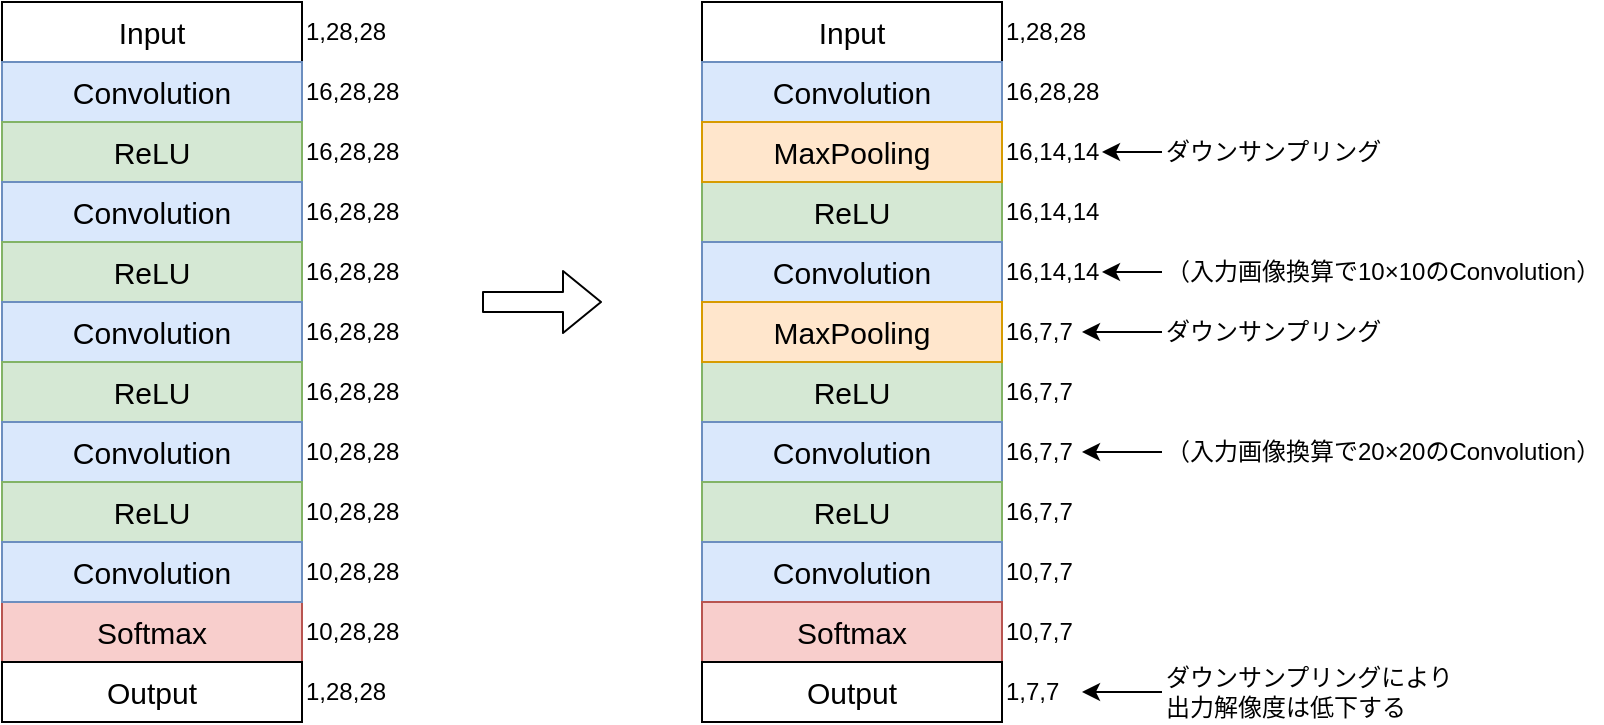 <mxfile version="12.2.4" pages="1"><diagram id="sh39ZoqUtAO_2IHgTW94" name="Page-1"><mxGraphModel dx="1089" dy="434" grid="1" gridSize="10" guides="1" tooltips="1" connect="1" arrows="1" fold="1" page="1" pageScale="1" pageWidth="827" pageHeight="1169" math="0" shadow="0"><root><mxCell id="0"/><mxCell id="1" parent="0"/><mxCell id="2" value="&lt;font style=&quot;font-size: 15px&quot;&gt;Input&lt;/font&gt;" style="rounded=0;whiteSpace=wrap;html=1;" parent="1" vertex="1"><mxGeometry x="40" y="40" width="150" height="30" as="geometry"/></mxCell><mxCell id="3" value="&lt;font style=&quot;font-size: 15px&quot;&gt;Convolution&lt;/font&gt;" style="rounded=0;whiteSpace=wrap;html=1;fillColor=#dae8fc;strokeColor=#6c8ebf;" parent="1" vertex="1"><mxGeometry x="40" y="70" width="150" height="30" as="geometry"/></mxCell><mxCell id="4" value="&lt;font style=&quot;font-size: 15px&quot;&gt;ReLU&lt;/font&gt;" style="rounded=0;whiteSpace=wrap;html=1;fillColor=#d5e8d4;strokeColor=#82b366;" parent="1" vertex="1"><mxGeometry x="40" y="100" width="150" height="30" as="geometry"/></mxCell><mxCell id="5" value="&lt;font style=&quot;font-size: 15px&quot;&gt;Convolution&lt;/font&gt;" style="rounded=0;whiteSpace=wrap;html=1;fillColor=#dae8fc;strokeColor=#6c8ebf;" parent="1" vertex="1"><mxGeometry x="40" y="130" width="150" height="30" as="geometry"/></mxCell><mxCell id="6" value="&lt;font style=&quot;font-size: 15px&quot;&gt;ReLU&lt;/font&gt;" style="rounded=0;whiteSpace=wrap;html=1;fillColor=#d5e8d4;strokeColor=#82b366;" parent="1" vertex="1"><mxGeometry x="40" y="160" width="150" height="30" as="geometry"/></mxCell><mxCell id="7" value="&lt;font style=&quot;font-size: 15px&quot;&gt;Convolution&lt;/font&gt;" style="rounded=0;whiteSpace=wrap;html=1;fillColor=#dae8fc;strokeColor=#6c8ebf;" parent="1" vertex="1"><mxGeometry x="40" y="190" width="150" height="30" as="geometry"/></mxCell><mxCell id="8" value="&lt;font style=&quot;font-size: 15px&quot;&gt;ReLU&lt;/font&gt;" style="rounded=0;whiteSpace=wrap;html=1;fillColor=#d5e8d4;strokeColor=#82b366;" parent="1" vertex="1"><mxGeometry x="40" y="220" width="150" height="30" as="geometry"/></mxCell><mxCell id="9" value="&lt;font style=&quot;font-size: 15px&quot;&gt;Convolution&lt;/font&gt;" style="rounded=0;whiteSpace=wrap;html=1;fillColor=#dae8fc;strokeColor=#6c8ebf;" parent="1" vertex="1"><mxGeometry x="40" y="250" width="150" height="30" as="geometry"/></mxCell><mxCell id="10" value="&lt;font style=&quot;font-size: 15px&quot;&gt;ReLU&lt;/font&gt;" style="rounded=0;whiteSpace=wrap;html=1;fillColor=#d5e8d4;strokeColor=#82b366;" parent="1" vertex="1"><mxGeometry x="40" y="280" width="150" height="30" as="geometry"/></mxCell><mxCell id="11" value="&lt;font style=&quot;font-size: 15px&quot;&gt;Softmax&lt;/font&gt;" style="rounded=0;whiteSpace=wrap;html=1;fillColor=#f8cecc;strokeColor=#b85450;" parent="1" vertex="1"><mxGeometry x="40" y="340" width="150" height="30" as="geometry"/></mxCell><mxCell id="12" value="&lt;font style=&quot;font-size: 15px&quot;&gt;Output&lt;/font&gt;" style="rounded=0;whiteSpace=wrap;html=1;" parent="1" vertex="1"><mxGeometry x="40" y="370" width="150" height="30" as="geometry"/></mxCell><mxCell id="13" value="&lt;font style=&quot;font-size: 15px&quot;&gt;Convolution&lt;/font&gt;" style="rounded=0;whiteSpace=wrap;html=1;fillColor=#dae8fc;strokeColor=#6c8ebf;" parent="1" vertex="1"><mxGeometry x="40" y="310" width="150" height="30" as="geometry"/></mxCell><mxCell id="14" value="1,28,28" style="text;html=1;strokeColor=none;fillColor=none;align=left;verticalAlign=middle;whiteSpace=wrap;rounded=0;" parent="1" vertex="1"><mxGeometry x="190" y="45" width="40" height="20" as="geometry"/></mxCell><mxCell id="15" value="16,28,28" style="text;html=1;strokeColor=none;fillColor=none;align=left;verticalAlign=middle;whiteSpace=wrap;rounded=0;" parent="1" vertex="1"><mxGeometry x="190" y="75" width="40" height="20" as="geometry"/></mxCell><mxCell id="16" value="16,28,28" style="text;html=1;strokeColor=none;fillColor=none;align=left;verticalAlign=middle;whiteSpace=wrap;rounded=0;" parent="1" vertex="1"><mxGeometry x="190" y="105" width="40" height="20" as="geometry"/></mxCell><mxCell id="17" value="16,28,28" style="text;html=1;strokeColor=none;fillColor=none;align=left;verticalAlign=middle;whiteSpace=wrap;rounded=0;" parent="1" vertex="1"><mxGeometry x="190" y="135" width="40" height="20" as="geometry"/></mxCell><mxCell id="18" value="16,28,28" style="text;html=1;strokeColor=none;fillColor=none;align=left;verticalAlign=middle;whiteSpace=wrap;rounded=0;" parent="1" vertex="1"><mxGeometry x="190" y="165" width="40" height="20" as="geometry"/></mxCell><mxCell id="19" value="16,28,28" style="text;html=1;strokeColor=none;fillColor=none;align=left;verticalAlign=middle;whiteSpace=wrap;rounded=0;" parent="1" vertex="1"><mxGeometry x="190" y="195" width="40" height="20" as="geometry"/></mxCell><mxCell id="20" value="16,28,28" style="text;html=1;strokeColor=none;fillColor=none;align=left;verticalAlign=middle;whiteSpace=wrap;rounded=0;" parent="1" vertex="1"><mxGeometry x="190" y="225" width="40" height="20" as="geometry"/></mxCell><mxCell id="21" value="10,28,28" style="text;html=1;strokeColor=none;fillColor=none;align=left;verticalAlign=middle;whiteSpace=wrap;rounded=0;" parent="1" vertex="1"><mxGeometry x="190" y="255" width="40" height="20" as="geometry"/></mxCell><mxCell id="22" value="10,28,28" style="text;html=1;strokeColor=none;fillColor=none;align=left;verticalAlign=middle;whiteSpace=wrap;rounded=0;" parent="1" vertex="1"><mxGeometry x="190" y="285" width="40" height="20" as="geometry"/></mxCell><mxCell id="23" value="10,28,28" style="text;html=1;strokeColor=none;fillColor=none;align=left;verticalAlign=middle;whiteSpace=wrap;rounded=0;" parent="1" vertex="1"><mxGeometry x="190" y="315" width="40" height="20" as="geometry"/></mxCell><mxCell id="24" value="10,28,28" style="text;html=1;strokeColor=none;fillColor=none;align=left;verticalAlign=middle;whiteSpace=wrap;rounded=0;" parent="1" vertex="1"><mxGeometry x="190" y="345" width="40" height="20" as="geometry"/></mxCell><mxCell id="25" value="1,28,28" style="text;html=1;strokeColor=none;fillColor=none;align=left;verticalAlign=middle;whiteSpace=wrap;rounded=0;" parent="1" vertex="1"><mxGeometry x="190" y="375" width="40" height="20" as="geometry"/></mxCell><mxCell id="26" value="" style="shape=flexArrow;endArrow=classic;html=1;" parent="1" edge="1"><mxGeometry width="50" height="50" relative="1" as="geometry"><mxPoint x="280" y="190" as="sourcePoint"/><mxPoint x="340" y="190" as="targetPoint"/></mxGeometry></mxCell><mxCell id="27" value="&lt;font style=&quot;font-size: 15px&quot;&gt;Input&lt;/font&gt;" style="rounded=0;whiteSpace=wrap;html=1;" parent="1" vertex="1"><mxGeometry x="390" y="40" width="150" height="30" as="geometry"/></mxCell><mxCell id="28" value="&lt;font style=&quot;font-size: 15px&quot;&gt;Convolution&lt;/font&gt;" style="rounded=0;whiteSpace=wrap;html=1;fillColor=#dae8fc;strokeColor=#6c8ebf;" parent="1" vertex="1"><mxGeometry x="390" y="70" width="150" height="30" as="geometry"/></mxCell><mxCell id="29" value="&lt;font style=&quot;font-size: 15px&quot;&gt;ReLU&lt;/font&gt;" style="rounded=0;whiteSpace=wrap;html=1;fillColor=#d5e8d4;strokeColor=#82b366;" parent="1" vertex="1"><mxGeometry x="390" y="130" width="150" height="30" as="geometry"/></mxCell><mxCell id="30" value="&lt;font style=&quot;font-size: 15px&quot;&gt;Convolution&lt;/font&gt;" style="rounded=0;whiteSpace=wrap;html=1;fillColor=#dae8fc;strokeColor=#6c8ebf;" parent="1" vertex="1"><mxGeometry x="390" y="160" width="150" height="30" as="geometry"/></mxCell><mxCell id="31" value="&lt;font style=&quot;font-size: 15px&quot;&gt;ReLU&lt;/font&gt;" style="rounded=0;whiteSpace=wrap;html=1;fillColor=#d5e8d4;strokeColor=#82b366;" parent="1" vertex="1"><mxGeometry x="390" y="220" width="150" height="30" as="geometry"/></mxCell><mxCell id="32" value="&lt;font style=&quot;font-size: 15px&quot;&gt;Convolution&lt;/font&gt;" style="rounded=0;whiteSpace=wrap;html=1;fillColor=#dae8fc;strokeColor=#6c8ebf;" parent="1" vertex="1"><mxGeometry x="390" y="250" width="150" height="30" as="geometry"/></mxCell><mxCell id="33" value="&lt;font style=&quot;font-size: 15px&quot;&gt;ReLU&lt;/font&gt;" style="rounded=0;whiteSpace=wrap;html=1;fillColor=#d5e8d4;strokeColor=#82b366;" parent="1" vertex="1"><mxGeometry x="390" y="280" width="150" height="30" as="geometry"/></mxCell><mxCell id="34" value="&lt;font style=&quot;font-size: 15px&quot;&gt;Convolution&lt;/font&gt;" style="rounded=0;whiteSpace=wrap;html=1;fillColor=#dae8fc;strokeColor=#6c8ebf;" parent="1" vertex="1"><mxGeometry x="390" y="310" width="150" height="30" as="geometry"/></mxCell><mxCell id="36" value="&lt;font style=&quot;font-size: 15px&quot;&gt;Softmax&lt;/font&gt;" style="rounded=0;whiteSpace=wrap;html=1;fillColor=#f8cecc;strokeColor=#b85450;" parent="1" vertex="1"><mxGeometry x="390" y="340" width="150" height="30" as="geometry"/></mxCell><mxCell id="37" value="&lt;font style=&quot;font-size: 15px&quot;&gt;Output&lt;/font&gt;" style="rounded=0;whiteSpace=wrap;html=1;" parent="1" vertex="1"><mxGeometry x="390" y="370" width="150" height="30" as="geometry"/></mxCell><mxCell id="39" value="1,28,28" style="text;html=1;strokeColor=none;fillColor=none;align=left;verticalAlign=middle;whiteSpace=wrap;rounded=0;" parent="1" vertex="1"><mxGeometry x="540" y="45" width="40" height="20" as="geometry"/></mxCell><mxCell id="40" value="16,28,28" style="text;html=1;strokeColor=none;fillColor=none;align=left;verticalAlign=middle;whiteSpace=wrap;rounded=0;" parent="1" vertex="1"><mxGeometry x="540" y="75" width="40" height="20" as="geometry"/></mxCell><mxCell id="41" value="16,14,14" style="text;html=1;strokeColor=none;fillColor=none;align=left;verticalAlign=middle;whiteSpace=wrap;rounded=0;" parent="1" vertex="1"><mxGeometry x="540" y="135" width="40" height="20" as="geometry"/></mxCell><mxCell id="43" value="16,7,7" style="text;html=1;strokeColor=none;fillColor=none;align=left;verticalAlign=middle;whiteSpace=wrap;rounded=0;" parent="1" vertex="1"><mxGeometry x="540" y="225" width="40" height="20" as="geometry"/></mxCell><mxCell id="44" value="16,7,7" style="text;html=1;strokeColor=none;fillColor=none;align=left;verticalAlign=middle;whiteSpace=wrap;rounded=0;" parent="1" vertex="1"><mxGeometry x="540" y="255" width="40" height="20" as="geometry"/></mxCell><mxCell id="45" value="16,7,7" style="text;html=1;strokeColor=none;fillColor=none;align=left;verticalAlign=middle;whiteSpace=wrap;rounded=0;" parent="1" vertex="1"><mxGeometry x="540" y="285" width="40" height="20" as="geometry"/></mxCell><mxCell id="46" value="10,7,7" style="text;html=1;strokeColor=none;fillColor=none;align=left;verticalAlign=middle;whiteSpace=wrap;rounded=0;" parent="1" vertex="1"><mxGeometry x="540" y="315" width="40" height="20" as="geometry"/></mxCell><mxCell id="49" value="10,7,7" style="text;html=1;strokeColor=none;fillColor=none;align=left;verticalAlign=middle;whiteSpace=wrap;rounded=0;" parent="1" vertex="1"><mxGeometry x="540" y="345" width="40" height="20" as="geometry"/></mxCell><mxCell id="50" value="1,7,7" style="text;html=1;strokeColor=none;fillColor=none;align=left;verticalAlign=middle;whiteSpace=wrap;rounded=0;" parent="1" vertex="1"><mxGeometry x="540" y="375" width="40" height="20" as="geometry"/></mxCell><mxCell id="51" value="&lt;font style=&quot;font-size: 15px&quot;&gt;MaxPooling&lt;/font&gt;" style="rounded=0;whiteSpace=wrap;html=1;fillColor=#ffe6cc;strokeColor=#d79b00;" parent="1" vertex="1"><mxGeometry x="390" y="100" width="150" height="30" as="geometry"/></mxCell><mxCell id="52" value="16,14,14" style="text;html=1;strokeColor=none;fillColor=none;align=left;verticalAlign=middle;whiteSpace=wrap;rounded=0;" parent="1" vertex="1"><mxGeometry x="540" y="105" width="40" height="20" as="geometry"/></mxCell><mxCell id="53" value="16,14,14" style="text;html=1;strokeColor=none;fillColor=none;align=left;verticalAlign=middle;whiteSpace=wrap;rounded=0;" parent="1" vertex="1"><mxGeometry x="540" y="165" width="40" height="20" as="geometry"/></mxCell><mxCell id="54" value="&lt;font style=&quot;font-size: 15px&quot;&gt;MaxPooling&lt;/font&gt;" style="rounded=0;whiteSpace=wrap;html=1;fillColor=#ffe6cc;strokeColor=#d79b00;" parent="1" vertex="1"><mxGeometry x="390" y="190" width="150" height="30" as="geometry"/></mxCell><mxCell id="55" value="16,7,7" style="text;html=1;strokeColor=none;fillColor=none;align=left;verticalAlign=middle;whiteSpace=wrap;rounded=0;" parent="1" vertex="1"><mxGeometry x="540" y="195" width="40" height="20" as="geometry"/></mxCell><mxCell id="61" style="edgeStyle=orthogonalEdgeStyle;rounded=0;orthogonalLoop=1;jettySize=auto;html=1;entryX=1;entryY=0.5;entryDx=0;entryDy=0;" parent="1" source="56" target="50" edge="1"><mxGeometry relative="1" as="geometry"/></mxCell><mxCell id="56" value="ダウンサンプリングにより&lt;br&gt;出力解像度は低下する" style="text;html=1;strokeColor=none;fillColor=none;align=left;verticalAlign=middle;whiteSpace=wrap;rounded=0;" parent="1" vertex="1"><mxGeometry x="620" y="375" width="170" height="20" as="geometry"/></mxCell><mxCell id="60" style="edgeStyle=orthogonalEdgeStyle;rounded=0;orthogonalLoop=1;jettySize=auto;html=1;entryX=1.25;entryY=0.5;entryDx=0;entryDy=0;entryPerimeter=0;" parent="1" source="58" target="52" edge="1"><mxGeometry relative="1" as="geometry"/></mxCell><mxCell id="58" value="ダウンサンプリング" style="text;html=1;strokeColor=none;fillColor=none;align=left;verticalAlign=middle;whiteSpace=wrap;rounded=0;" parent="1" vertex="1"><mxGeometry x="620" y="105" width="170" height="20" as="geometry"/></mxCell><mxCell id="63" style="edgeStyle=orthogonalEdgeStyle;rounded=0;orthogonalLoop=1;jettySize=auto;html=1;entryX=1;entryY=0.5;entryDx=0;entryDy=0;" parent="1" source="62" target="55" edge="1"><mxGeometry relative="1" as="geometry"/></mxCell><mxCell id="62" value="ダウンサンプリング" style="text;html=1;strokeColor=none;fillColor=none;align=left;verticalAlign=middle;whiteSpace=wrap;rounded=0;" parent="1" vertex="1"><mxGeometry x="620" y="195" width="170" height="20" as="geometry"/></mxCell><mxCell id="69" style="edgeStyle=orthogonalEdgeStyle;rounded=0;orthogonalLoop=1;jettySize=auto;html=1;" parent="1" source="64" edge="1"><mxGeometry relative="1" as="geometry"><mxPoint x="590" y="175" as="targetPoint"/></mxGeometry></mxCell><mxCell id="64" value="（入力画像換算で10×10のConvolution）" style="text;html=1;strokeColor=none;fillColor=none;align=left;verticalAlign=middle;whiteSpace=wrap;rounded=0;" parent="1" vertex="1"><mxGeometry x="620" y="165" width="220" height="20" as="geometry"/></mxCell><mxCell id="66" style="edgeStyle=orthogonalEdgeStyle;rounded=0;orthogonalLoop=1;jettySize=auto;html=1;entryX=1;entryY=0.5;entryDx=0;entryDy=0;" parent="1" source="65" target="44" edge="1"><mxGeometry relative="1" as="geometry"/></mxCell><mxCell id="65" value="（入力画像換算で20×20のConvolution）" style="text;html=1;strokeColor=none;fillColor=none;align=left;verticalAlign=middle;whiteSpace=wrap;rounded=0;" parent="1" vertex="1"><mxGeometry x="620" y="255" width="220" height="20" as="geometry"/></mxCell></root></mxGraphModel></diagram></mxfile>